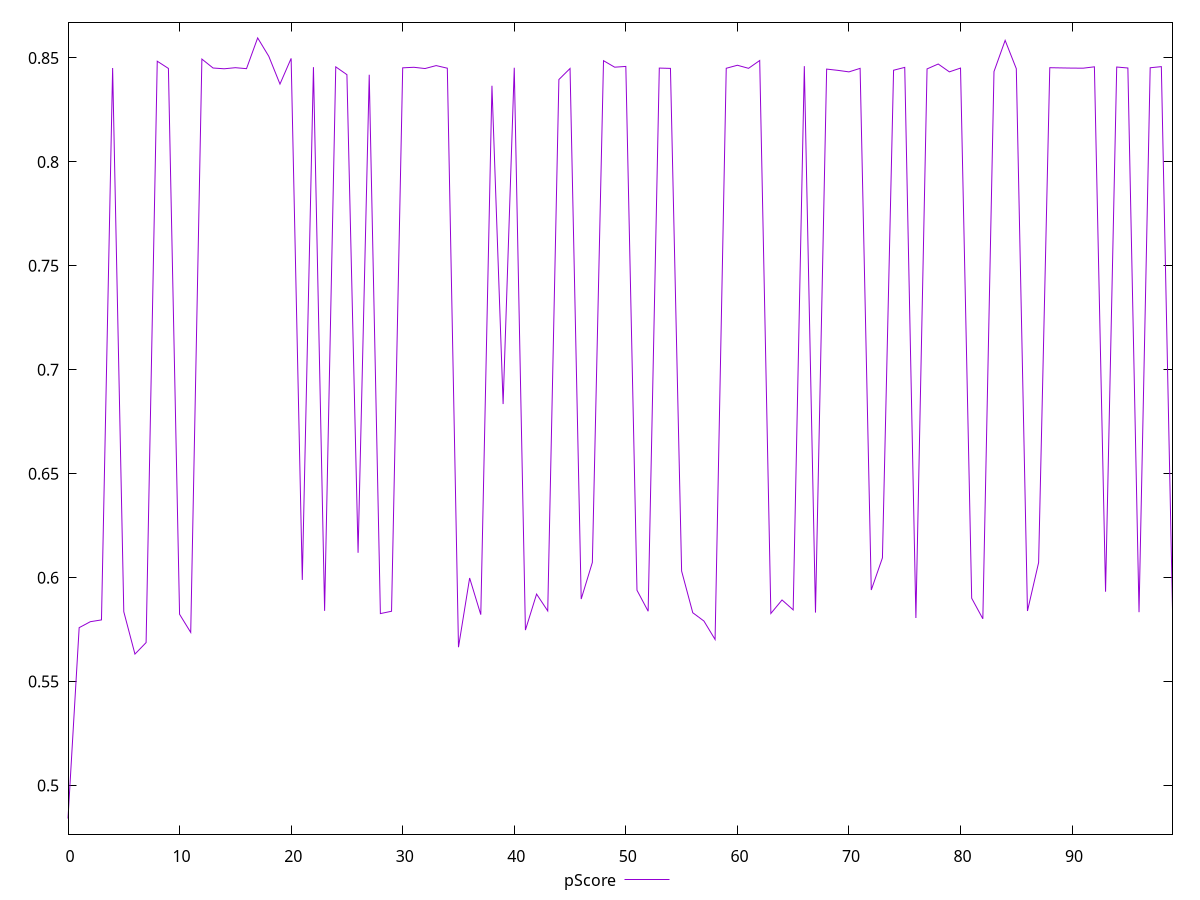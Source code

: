 reset

$pScore <<EOF
0 0.48414214018849255
1 0.5759503344009281
2 0.578819007373234
3 0.5796785933802264
4 0.845149042803607
5 0.5836165680201273
6 0.5632406345164729
7 0.5687767780511648
8 0.8484233430305765
9 0.844953435797549
10 0.582387074272337
11 0.5736605633655506
12 0.8494581800266889
13 0.8451572647678783
14 0.8447858110253559
15 0.8453091284626969
16 0.8448459625181775
17 0.859636148085315
18 0.8507627227362607
19 0.8374384999687636
20 0.8497848334686732
21 0.5989230462907518
22 0.845576100919143
23 0.5840485616735325
24 0.8457149793586467
25 0.8419583436677623
26 0.6119552148798082
27 0.8419240446117515
28 0.5827157634410665
29 0.5838460627097626
30 0.8452452817144682
31 0.8455080191902131
32 0.8449004846416128
33 0.8463207902807679
34 0.8450652134669187
35 0.5665475504145754
36 0.5998320704251703
37 0.5822017702388875
38 0.8366248395797918
39 0.6835217756913579
40 0.8452773802022729
41 0.5747826593209782
42 0.5921033338245747
43 0.5840074038136519
44 0.8396133070759051
45 0.8449296752264481
46 0.5897145763264908
47 0.6073224390499632
48 0.8486778760128868
49 0.8455549458478829
50 0.845919468704943
51 0.5939481294731317
52 0.5838471642806773
53 0.845121338820817
54 0.8449726620190047
55 0.6031872803141454
56 0.5831301144138523
57 0.5791371029850558
58 0.5702655239904679
59 0.8450293823309982
60 0.8464814808380033
61 0.8450062417348883
62 0.8487627594206943
63 0.5827754591963701
64 0.5892660542309209
65 0.5845053374704154
66 0.8460669220850711
67 0.5831936044915912
68 0.8446397530588503
69 0.8440332440153933
70 0.8432961051243745
71 0.8449904300411522
72 0.5940660419570811
73 0.6095151916235804
74 0.8440908384758786
75 0.845453240532887
76 0.5805868977357158
77 0.8447208429363775
78 0.847081015243967
79 0.8433017134588248
80 0.8451282596119559
81 0.5901068479829881
82 0.580211359447539
83 0.843448254538016
84 0.8584488089909156
85 0.844818674988394
86 0.5839744993859011
87 0.6072633716920474
88 0.8453054230918211
89 0.8452057205687211
90 0.8451103949793795
91 0.8450791369465065
92 0.8457302104163678
93 0.5932315989301564
94 0.8456276814836834
95 0.8451627227877219
96 0.5833901113227011
97 0.8452790884190315
98 0.8458165104121865
99 0.584652666157962
EOF

set key outside below
set xrange [0:99]
set yrange [0.4766322600305561:0.8671460282432514]
set trange [0.4766322600305561:0.8671460282432514]
set terminal svg size 640, 500 enhanced background rgb 'white'
set output "report_00019_2021-02-10T18-14-37.922Z//interactive/samples/pages+cached+noadtech/pScore/values.svg"

plot $pScore title "pScore" with line

reset
